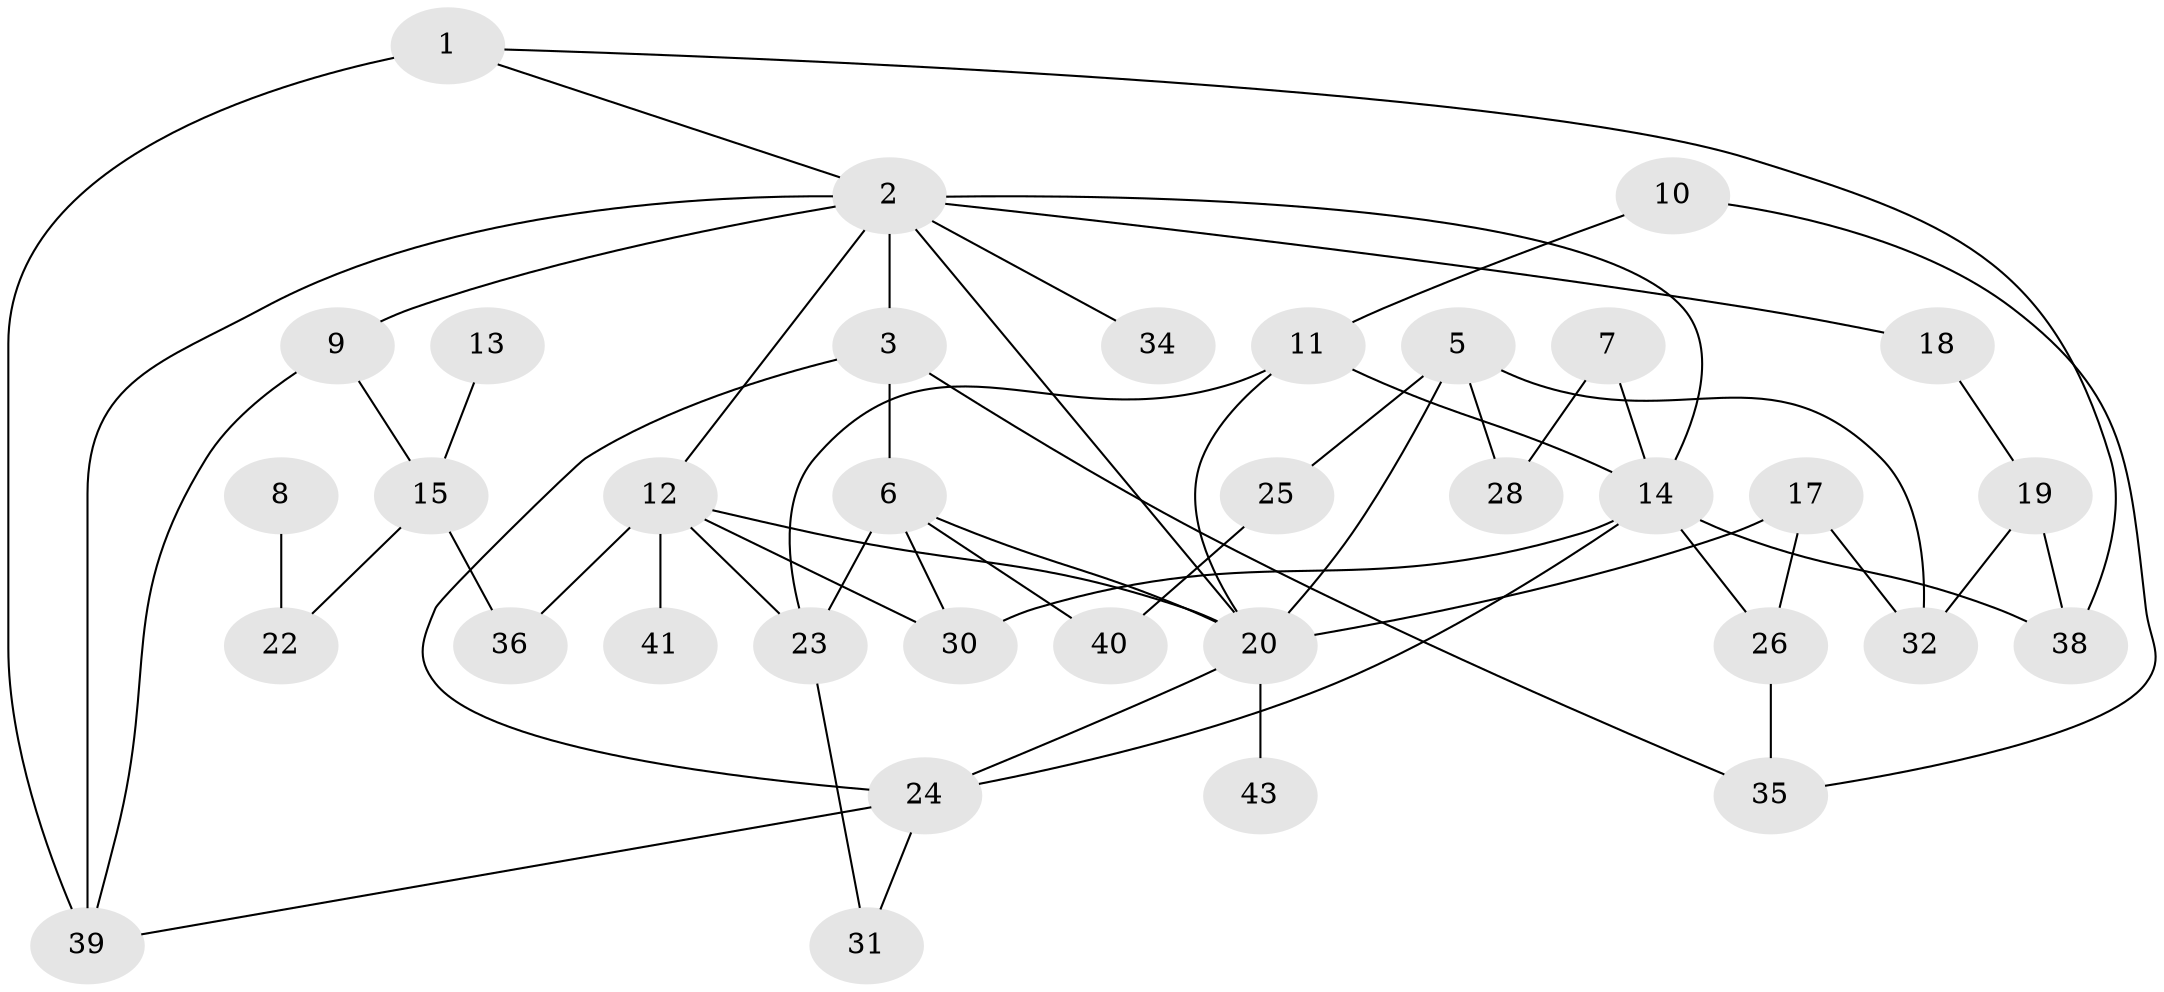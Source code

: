 // original degree distribution, {5: 0.08235294117647059, 4: 0.08235294117647059, 2: 0.2, 0: 0.10588235294117647, 1: 0.27058823529411763, 3: 0.21176470588235294, 7: 0.023529411764705882, 6: 0.023529411764705882}
// Generated by graph-tools (version 1.1) at 2025/33/03/09/25 02:33:33]
// undirected, 35 vertices, 57 edges
graph export_dot {
graph [start="1"]
  node [color=gray90,style=filled];
  1;
  2;
  3;
  5;
  6;
  7;
  8;
  9;
  10;
  11;
  12;
  13;
  14;
  15;
  17;
  18;
  19;
  20;
  22;
  23;
  24;
  25;
  26;
  28;
  30;
  31;
  32;
  34;
  35;
  36;
  38;
  39;
  40;
  41;
  43;
  1 -- 2 [weight=1.0];
  1 -- 38 [weight=1.0];
  1 -- 39 [weight=2.0];
  2 -- 3 [weight=1.0];
  2 -- 9 [weight=1.0];
  2 -- 12 [weight=1.0];
  2 -- 14 [weight=1.0];
  2 -- 18 [weight=1.0];
  2 -- 20 [weight=1.0];
  2 -- 34 [weight=1.0];
  2 -- 39 [weight=1.0];
  3 -- 6 [weight=2.0];
  3 -- 24 [weight=1.0];
  3 -- 35 [weight=1.0];
  5 -- 20 [weight=1.0];
  5 -- 25 [weight=1.0];
  5 -- 28 [weight=1.0];
  5 -- 32 [weight=1.0];
  6 -- 20 [weight=1.0];
  6 -- 23 [weight=1.0];
  6 -- 30 [weight=1.0];
  6 -- 40 [weight=1.0];
  7 -- 14 [weight=1.0];
  7 -- 28 [weight=1.0];
  8 -- 22 [weight=1.0];
  9 -- 15 [weight=1.0];
  9 -- 39 [weight=1.0];
  10 -- 11 [weight=1.0];
  10 -- 35 [weight=1.0];
  11 -- 14 [weight=1.0];
  11 -- 20 [weight=1.0];
  11 -- 23 [weight=1.0];
  12 -- 20 [weight=1.0];
  12 -- 23 [weight=1.0];
  12 -- 30 [weight=1.0];
  12 -- 36 [weight=1.0];
  12 -- 41 [weight=1.0];
  13 -- 15 [weight=1.0];
  14 -- 24 [weight=1.0];
  14 -- 26 [weight=1.0];
  14 -- 30 [weight=1.0];
  14 -- 38 [weight=1.0];
  15 -- 22 [weight=1.0];
  15 -- 36 [weight=1.0];
  17 -- 20 [weight=2.0];
  17 -- 26 [weight=2.0];
  17 -- 32 [weight=1.0];
  18 -- 19 [weight=1.0];
  19 -- 32 [weight=1.0];
  19 -- 38 [weight=1.0];
  20 -- 24 [weight=1.0];
  20 -- 43 [weight=1.0];
  23 -- 31 [weight=1.0];
  24 -- 31 [weight=1.0];
  24 -- 39 [weight=1.0];
  25 -- 40 [weight=1.0];
  26 -- 35 [weight=1.0];
}

